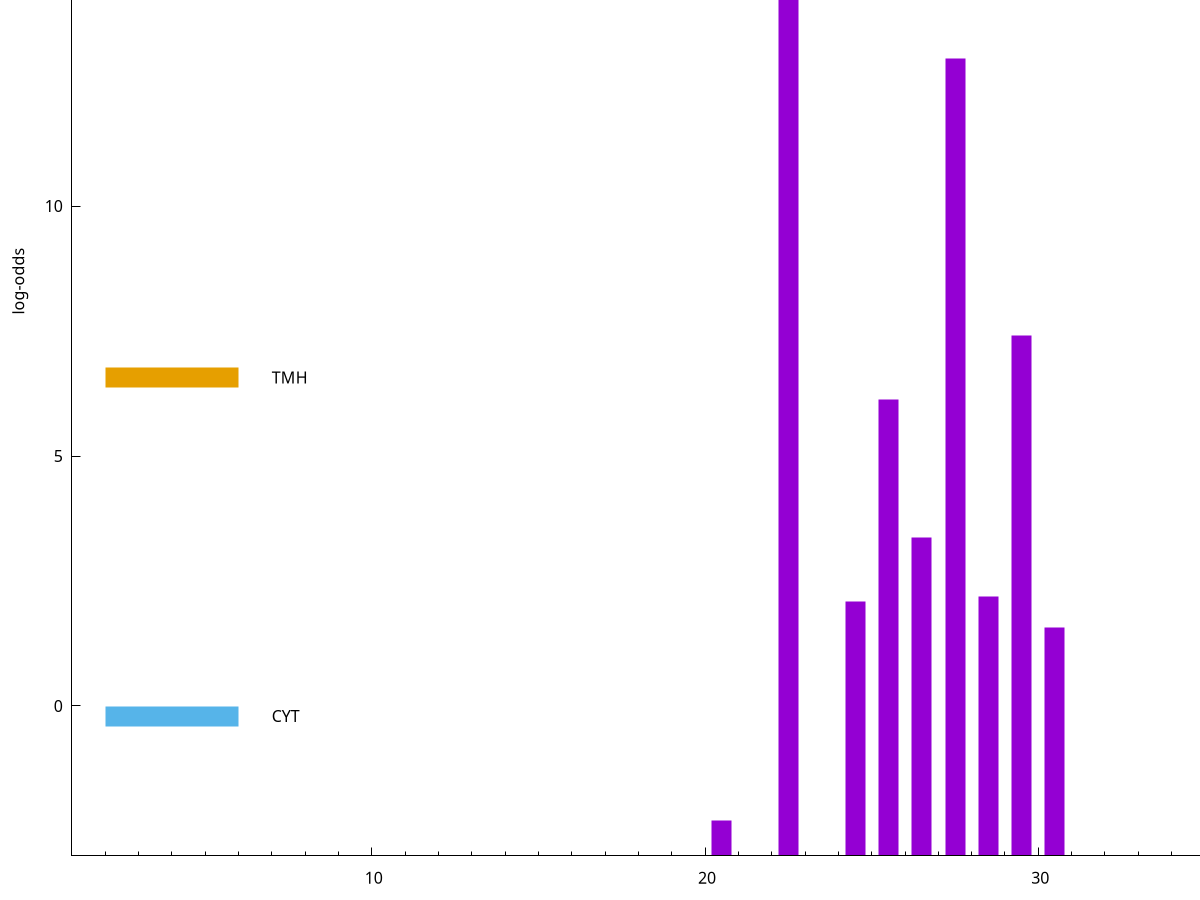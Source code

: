 set title "LipoP predictions for SRR3467249.gff"
set size 2., 1.4
set xrange [1:70] 
set mxtics 10
set yrange [-3:20]
set y2range [0:23]
set ylabel "log-odds"
set term postscript eps color solid "Helvetica" 30
set output "SRR3467249.gff34.eps"
set arrow from 2,15.4257 to 6,15.4257 nohead lt 1 lw 20
set label "SpI" at 7,15.4257
set arrow from 2,6.57223 to 6,6.57223 nohead lt 4 lw 20
set label "TMH" at 7,6.57223
set arrow from 2,-0.200913 to 6,-0.200913 nohead lt 3 lw 20
set label "CYT" at 7,-0.200913
set arrow from 2,15.4257 to 6,15.4257 nohead lt 1 lw 20
set label "SpI" at 7,15.4257
# NOTE: The scores below are the log-odds scores with the threshold
# NOTE: subtracted (a hack to make gnuplot make the histogram all
# NOTE: look nice).
plot "-" axes x1y2 title "" with impulses lt 1 lw 20
22.500000 18.129600
27.500000 15.948400
29.500000 10.417390
25.500000 9.127970
26.500000 6.373460
28.500000 5.185750
24.500000 5.081480
30.500000 4.579210
20.500000 0.710040
e
exit
